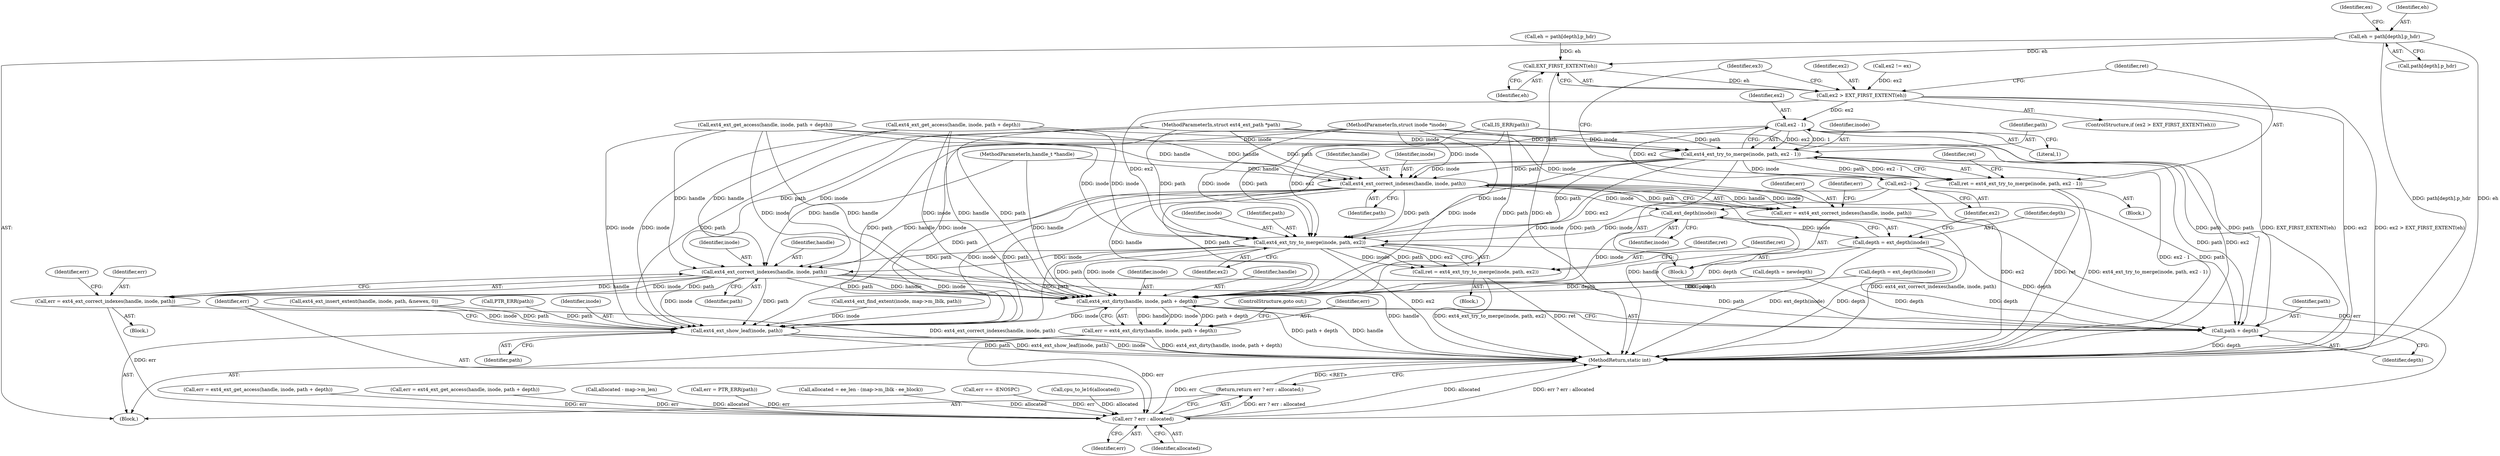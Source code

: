 digraph "1_linux_667eff35a1f56fa74ce98a0c7c29a40adc1ba4e3@array" {
"1000223" [label="(Call,eh = path[depth].p_hdr)"];
"1000849" [label="(Call,EXT_FIRST_EXTENT(eh))"];
"1000847" [label="(Call,ex2 > EXT_FIRST_EXTENT(eh))"];
"1000857" [label="(Call,ex2 - 1)"];
"1000854" [label="(Call,ext4_ext_try_to_merge(inode, path, ex2 - 1))"];
"1000852" [label="(Call,ret = ext4_ext_try_to_merge(inode, path, ex2 - 1))"];
"1000865" [label="(Call,ext4_ext_correct_indexes(handle, inode, path))"];
"1000863" [label="(Call,err = ext4_ext_correct_indexes(handle, inode, path))"];
"1000972" [label="(Call,err ? err : allocated)"];
"1000971" [label="(Return,return err ? err : allocated;)"];
"1000874" [label="(Call,ext_depth(inode))"];
"1000872" [label="(Call,depth = ext_depth(inode))"];
"1000902" [label="(Call,ext4_ext_dirty(handle, inode, path + depth))"];
"1000900" [label="(Call,err = ext4_ext_dirty(handle, inode, path + depth))"];
"1000968" [label="(Call,ext4_ext_show_leaf(inode, path))"];
"1000905" [label="(Call,path + depth)"];
"1000884" [label="(Call,ext4_ext_try_to_merge(inode, path, ex2))"];
"1000882" [label="(Call,ret = ext4_ext_try_to_merge(inode, path, ex2))"];
"1000893" [label="(Call,ext4_ext_correct_indexes(handle, inode, path))"];
"1000891" [label="(Call,err = ext4_ext_correct_indexes(handle, inode, path))"];
"1000876" [label="(Call,ex2--)"];
"1000708" [label="(Call,eh = path[depth].p_hdr)"];
"1000885" [label="(Identifier,inode)"];
"1000876" [label="(Call,ex2--)"];
"1000866" [label="(Identifier,handle)"];
"1000882" [label="(Call,ret = ext4_ext_try_to_merge(inode, path, ex2))"];
"1000852" [label="(Call,ret = ext4_ext_try_to_merge(inode, path, ex2 - 1))"];
"1000890" [label="(Block,)"];
"1000859" [label="(Literal,1)"];
"1000873" [label="(Identifier,depth)"];
"1000900" [label="(Call,err = ext4_ext_dirty(handle, inode, path + depth))"];
"1000693" [label="(Call,ext4_ext_find_extent(inode, map->m_lblk, path))"];
"1000219" [label="(Call,depth = ext_depth(inode))"];
"1000231" [label="(Identifier,ex)"];
"1000133" [label="(MethodParameterIn,struct inode *inode)"];
"1000867" [label="(Identifier,inode)"];
"1000865" [label="(Call,ext4_ext_correct_indexes(handle, inode, path))"];
"1000971" [label="(Return,return err ? err : allocated;)"];
"1000877" [label="(Identifier,ex2)"];
"1000864" [label="(Identifier,err)"];
"1000974" [label="(Identifier,err)"];
"1000906" [label="(Identifier,path)"];
"1000892" [label="(Identifier,err)"];
"1000850" [label="(Identifier,eh)"];
"1000132" [label="(MethodParameterIn,handle_t *handle)"];
"1000905" [label="(Call,path + depth)"];
"1000889" [label="(Identifier,ret)"];
"1000862" [label="(Block,)"];
"1000901" [label="(Identifier,err)"];
"1000855" [label="(Identifier,inode)"];
"1000883" [label="(Identifier,ret)"];
"1000891" [label="(Call,err = ext4_ext_correct_indexes(handle, inode, path))"];
"1000223" [label="(Call,eh = path[depth].p_hdr)"];
"1000847" [label="(Call,ex2 > EXT_FIRST_EXTENT(eh))"];
"1000135" [label="(MethodParameterIn,struct ext4_ext_path *path)"];
"1000294" [label="(Call,err = ext4_ext_get_access(handle, inode, path + depth))"];
"1000856" [label="(Identifier,path)"];
"1000881" [label="(Block,)"];
"1000875" [label="(Identifier,inode)"];
"1000880" [label="(Identifier,ex3)"];
"1000851" [label="(Block,)"];
"1000861" [label="(Identifier,ret)"];
"1000908" [label="(ControlStructure,goto out;)"];
"1000853" [label="(Identifier,ret)"];
"1000854" [label="(Call,ext4_ext_try_to_merge(inode, path, ex2 - 1))"];
"1000912" [label="(Call,ext4_ext_insert_extent(handle, inode, path, &newex, 0))"];
"1000730" [label="(Call,err = ext4_ext_get_access(handle, inode, path + depth))"];
"1000896" [label="(Identifier,path)"];
"1000874" [label="(Call,ext_depth(inode))"];
"1000904" [label="(Identifier,inode)"];
"1000907" [label="(Identifier,depth)"];
"1000898" [label="(Identifier,err)"];
"1000705" [label="(Call,PTR_ERR(path))"];
"1000846" [label="(ControlStructure,if (ex2 > EXT_FIRST_EXTENT(eh)))"];
"1000700" [label="(Call,IS_ERR(path))"];
"1000858" [label="(Identifier,ex2)"];
"1001006" [label="(MethodReturn,static int)"];
"1000884" [label="(Call,ext4_ext_try_to_merge(inode, path, ex2))"];
"1000902" [label="(Call,ext4_ext_dirty(handle, inode, path + depth))"];
"1000868" [label="(Identifier,path)"];
"1000848" [label="(Identifier,ex2)"];
"1000602" [label="(Call,allocated - map->m_len)"];
"1000968" [label="(Call,ext4_ext_show_leaf(inode, path))"];
"1000703" [label="(Call,err = PTR_ERR(path))"];
"1000296" [label="(Call,ext4_ext_get_access(handle, inode, path + depth))"];
"1000972" [label="(Call,err ? err : allocated)"];
"1000870" [label="(Identifier,err)"];
"1000857" [label="(Call,ex2 - 1)"];
"1000903" [label="(Identifier,handle)"];
"1000842" [label="(Call,ex2 != ex)"];
"1000136" [label="(Block,)"];
"1000863" [label="(Call,err = ext4_ext_correct_indexes(handle, inode, path))"];
"1000894" [label="(Identifier,handle)"];
"1000872" [label="(Call,depth = ext_depth(inode))"];
"1000975" [label="(Identifier,allocated)"];
"1000895" [label="(Identifier,inode)"];
"1000969" [label="(Identifier,inode)"];
"1000732" [label="(Call,ext4_ext_get_access(handle, inode, path + depth))"];
"1000886" [label="(Identifier,path)"];
"1000970" [label="(Identifier,path)"];
"1000225" [label="(Call,path[depth].p_hdr)"];
"1000686" [label="(Call,depth = newdepth)"];
"1000887" [label="(Identifier,ex2)"];
"1000247" [label="(Call,allocated = ee_len - (map->m_lblk - ee_block))"];
"1000849" [label="(Call,EXT_FIRST_EXTENT(eh))"];
"1000973" [label="(Identifier,err)"];
"1000224" [label="(Identifier,eh)"];
"1000893" [label="(Call,ext4_ext_correct_indexes(handle, inode, path))"];
"1000921" [label="(Call,err == -ENOSPC)"];
"1000839" [label="(Call,cpu_to_le16(allocated))"];
"1000223" -> "1000136"  [label="AST: "];
"1000223" -> "1000225"  [label="CFG: "];
"1000224" -> "1000223"  [label="AST: "];
"1000225" -> "1000223"  [label="AST: "];
"1000231" -> "1000223"  [label="CFG: "];
"1000223" -> "1001006"  [label="DDG: path[depth].p_hdr"];
"1000223" -> "1001006"  [label="DDG: eh"];
"1000223" -> "1000849"  [label="DDG: eh"];
"1000849" -> "1000847"  [label="AST: "];
"1000849" -> "1000850"  [label="CFG: "];
"1000850" -> "1000849"  [label="AST: "];
"1000847" -> "1000849"  [label="CFG: "];
"1000849" -> "1001006"  [label="DDG: eh"];
"1000849" -> "1000847"  [label="DDG: eh"];
"1000708" -> "1000849"  [label="DDG: eh"];
"1000847" -> "1000846"  [label="AST: "];
"1000848" -> "1000847"  [label="AST: "];
"1000853" -> "1000847"  [label="CFG: "];
"1000880" -> "1000847"  [label="CFG: "];
"1000847" -> "1001006"  [label="DDG: EXT_FIRST_EXTENT(eh)"];
"1000847" -> "1001006"  [label="DDG: ex2"];
"1000847" -> "1001006"  [label="DDG: ex2 > EXT_FIRST_EXTENT(eh)"];
"1000842" -> "1000847"  [label="DDG: ex2"];
"1000847" -> "1000857"  [label="DDG: ex2"];
"1000847" -> "1000884"  [label="DDG: ex2"];
"1000857" -> "1000854"  [label="AST: "];
"1000857" -> "1000859"  [label="CFG: "];
"1000858" -> "1000857"  [label="AST: "];
"1000859" -> "1000857"  [label="AST: "];
"1000854" -> "1000857"  [label="CFG: "];
"1000857" -> "1001006"  [label="DDG: ex2"];
"1000857" -> "1000854"  [label="DDG: ex2"];
"1000857" -> "1000854"  [label="DDG: 1"];
"1000857" -> "1000876"  [label="DDG: ex2"];
"1000857" -> "1000884"  [label="DDG: ex2"];
"1000854" -> "1000852"  [label="AST: "];
"1000855" -> "1000854"  [label="AST: "];
"1000856" -> "1000854"  [label="AST: "];
"1000852" -> "1000854"  [label="CFG: "];
"1000854" -> "1001006"  [label="DDG: ex2 - 1"];
"1000854" -> "1000852"  [label="DDG: inode"];
"1000854" -> "1000852"  [label="DDG: path"];
"1000854" -> "1000852"  [label="DDG: ex2 - 1"];
"1000296" -> "1000854"  [label="DDG: inode"];
"1000732" -> "1000854"  [label="DDG: inode"];
"1000133" -> "1000854"  [label="DDG: inode"];
"1000135" -> "1000854"  [label="DDG: path"];
"1000700" -> "1000854"  [label="DDG: path"];
"1000854" -> "1000865"  [label="DDG: inode"];
"1000854" -> "1000865"  [label="DDG: path"];
"1000854" -> "1000884"  [label="DDG: inode"];
"1000854" -> "1000884"  [label="DDG: path"];
"1000854" -> "1000902"  [label="DDG: inode"];
"1000854" -> "1000902"  [label="DDG: path"];
"1000854" -> "1000905"  [label="DDG: path"];
"1000854" -> "1000968"  [label="DDG: path"];
"1000852" -> "1000851"  [label="AST: "];
"1000853" -> "1000852"  [label="AST: "];
"1000861" -> "1000852"  [label="CFG: "];
"1000852" -> "1001006"  [label="DDG: ret"];
"1000852" -> "1001006"  [label="DDG: ext4_ext_try_to_merge(inode, path, ex2 - 1)"];
"1000865" -> "1000863"  [label="AST: "];
"1000865" -> "1000868"  [label="CFG: "];
"1000866" -> "1000865"  [label="AST: "];
"1000867" -> "1000865"  [label="AST: "];
"1000868" -> "1000865"  [label="AST: "];
"1000863" -> "1000865"  [label="CFG: "];
"1000865" -> "1001006"  [label="DDG: handle"];
"1000865" -> "1000863"  [label="DDG: handle"];
"1000865" -> "1000863"  [label="DDG: inode"];
"1000865" -> "1000863"  [label="DDG: path"];
"1000296" -> "1000865"  [label="DDG: handle"];
"1000732" -> "1000865"  [label="DDG: handle"];
"1000132" -> "1000865"  [label="DDG: handle"];
"1000133" -> "1000865"  [label="DDG: inode"];
"1000135" -> "1000865"  [label="DDG: path"];
"1000865" -> "1000874"  [label="DDG: inode"];
"1000865" -> "1000884"  [label="DDG: path"];
"1000865" -> "1000893"  [label="DDG: handle"];
"1000865" -> "1000902"  [label="DDG: handle"];
"1000865" -> "1000902"  [label="DDG: path"];
"1000865" -> "1000905"  [label="DDG: path"];
"1000865" -> "1000968"  [label="DDG: inode"];
"1000865" -> "1000968"  [label="DDG: path"];
"1000863" -> "1000862"  [label="AST: "];
"1000864" -> "1000863"  [label="AST: "];
"1000870" -> "1000863"  [label="CFG: "];
"1000863" -> "1001006"  [label="DDG: ext4_ext_correct_indexes(handle, inode, path)"];
"1000863" -> "1000972"  [label="DDG: err"];
"1000972" -> "1000971"  [label="AST: "];
"1000972" -> "1000974"  [label="CFG: "];
"1000972" -> "1000975"  [label="CFG: "];
"1000973" -> "1000972"  [label="AST: "];
"1000974" -> "1000972"  [label="AST: "];
"1000975" -> "1000972"  [label="AST: "];
"1000971" -> "1000972"  [label="CFG: "];
"1000972" -> "1001006"  [label="DDG: err ? err : allocated"];
"1000972" -> "1001006"  [label="DDG: err"];
"1000972" -> "1001006"  [label="DDG: allocated"];
"1000972" -> "1000971"  [label="DDG: err ? err : allocated"];
"1000891" -> "1000972"  [label="DDG: err"];
"1000730" -> "1000972"  [label="DDG: err"];
"1000294" -> "1000972"  [label="DDG: err"];
"1000703" -> "1000972"  [label="DDG: err"];
"1000921" -> "1000972"  [label="DDG: err"];
"1000900" -> "1000972"  [label="DDG: err"];
"1000247" -> "1000972"  [label="DDG: allocated"];
"1000602" -> "1000972"  [label="DDG: allocated"];
"1000839" -> "1000972"  [label="DDG: allocated"];
"1000971" -> "1000136"  [label="AST: "];
"1001006" -> "1000971"  [label="CFG: "];
"1000971" -> "1001006"  [label="DDG: <RET>"];
"1000874" -> "1000872"  [label="AST: "];
"1000874" -> "1000875"  [label="CFG: "];
"1000875" -> "1000874"  [label="AST: "];
"1000872" -> "1000874"  [label="CFG: "];
"1000874" -> "1000872"  [label="DDG: inode"];
"1000133" -> "1000874"  [label="DDG: inode"];
"1000874" -> "1000884"  [label="DDG: inode"];
"1000874" -> "1000902"  [label="DDG: inode"];
"1000872" -> "1000862"  [label="AST: "];
"1000873" -> "1000872"  [label="AST: "];
"1000877" -> "1000872"  [label="CFG: "];
"1000872" -> "1001006"  [label="DDG: ext_depth(inode)"];
"1000872" -> "1001006"  [label="DDG: depth"];
"1000872" -> "1000902"  [label="DDG: depth"];
"1000872" -> "1000905"  [label="DDG: depth"];
"1000902" -> "1000900"  [label="AST: "];
"1000902" -> "1000905"  [label="CFG: "];
"1000903" -> "1000902"  [label="AST: "];
"1000904" -> "1000902"  [label="AST: "];
"1000905" -> "1000902"  [label="AST: "];
"1000900" -> "1000902"  [label="CFG: "];
"1000902" -> "1001006"  [label="DDG: path + depth"];
"1000902" -> "1001006"  [label="DDG: handle"];
"1000902" -> "1000900"  [label="DDG: handle"];
"1000902" -> "1000900"  [label="DDG: inode"];
"1000902" -> "1000900"  [label="DDG: path + depth"];
"1000893" -> "1000902"  [label="DDG: handle"];
"1000893" -> "1000902"  [label="DDG: inode"];
"1000893" -> "1000902"  [label="DDG: path"];
"1000296" -> "1000902"  [label="DDG: handle"];
"1000296" -> "1000902"  [label="DDG: inode"];
"1000732" -> "1000902"  [label="DDG: handle"];
"1000732" -> "1000902"  [label="DDG: inode"];
"1000132" -> "1000902"  [label="DDG: handle"];
"1000884" -> "1000902"  [label="DDG: inode"];
"1000884" -> "1000902"  [label="DDG: path"];
"1000133" -> "1000902"  [label="DDG: inode"];
"1000135" -> "1000902"  [label="DDG: path"];
"1000700" -> "1000902"  [label="DDG: path"];
"1000219" -> "1000902"  [label="DDG: depth"];
"1000686" -> "1000902"  [label="DDG: depth"];
"1000902" -> "1000968"  [label="DDG: inode"];
"1000900" -> "1000136"  [label="AST: "];
"1000901" -> "1000900"  [label="AST: "];
"1000908" -> "1000900"  [label="CFG: "];
"1000900" -> "1001006"  [label="DDG: ext4_ext_dirty(handle, inode, path + depth)"];
"1000968" -> "1000136"  [label="AST: "];
"1000968" -> "1000970"  [label="CFG: "];
"1000969" -> "1000968"  [label="AST: "];
"1000970" -> "1000968"  [label="AST: "];
"1000973" -> "1000968"  [label="CFG: "];
"1000968" -> "1001006"  [label="DDG: inode"];
"1000968" -> "1001006"  [label="DDG: path"];
"1000968" -> "1001006"  [label="DDG: ext4_ext_show_leaf(inode, path)"];
"1000296" -> "1000968"  [label="DDG: inode"];
"1000732" -> "1000968"  [label="DDG: inode"];
"1000893" -> "1000968"  [label="DDG: inode"];
"1000893" -> "1000968"  [label="DDG: path"];
"1000693" -> "1000968"  [label="DDG: inode"];
"1000912" -> "1000968"  [label="DDG: inode"];
"1000912" -> "1000968"  [label="DDG: path"];
"1000133" -> "1000968"  [label="DDG: inode"];
"1000705" -> "1000968"  [label="DDG: path"];
"1000135" -> "1000968"  [label="DDG: path"];
"1000884" -> "1000968"  [label="DDG: path"];
"1000700" -> "1000968"  [label="DDG: path"];
"1000905" -> "1000907"  [label="CFG: "];
"1000906" -> "1000905"  [label="AST: "];
"1000907" -> "1000905"  [label="AST: "];
"1000905" -> "1001006"  [label="DDG: depth"];
"1000884" -> "1000905"  [label="DDG: path"];
"1000893" -> "1000905"  [label="DDG: path"];
"1000135" -> "1000905"  [label="DDG: path"];
"1000700" -> "1000905"  [label="DDG: path"];
"1000219" -> "1000905"  [label="DDG: depth"];
"1000686" -> "1000905"  [label="DDG: depth"];
"1000884" -> "1000882"  [label="AST: "];
"1000884" -> "1000887"  [label="CFG: "];
"1000885" -> "1000884"  [label="AST: "];
"1000886" -> "1000884"  [label="AST: "];
"1000887" -> "1000884"  [label="AST: "];
"1000882" -> "1000884"  [label="CFG: "];
"1000884" -> "1001006"  [label="DDG: ex2"];
"1000884" -> "1000882"  [label="DDG: inode"];
"1000884" -> "1000882"  [label="DDG: path"];
"1000884" -> "1000882"  [label="DDG: ex2"];
"1000296" -> "1000884"  [label="DDG: inode"];
"1000732" -> "1000884"  [label="DDG: inode"];
"1000133" -> "1000884"  [label="DDG: inode"];
"1000135" -> "1000884"  [label="DDG: path"];
"1000700" -> "1000884"  [label="DDG: path"];
"1000876" -> "1000884"  [label="DDG: ex2"];
"1000884" -> "1000893"  [label="DDG: inode"];
"1000884" -> "1000893"  [label="DDG: path"];
"1000882" -> "1000881"  [label="AST: "];
"1000883" -> "1000882"  [label="AST: "];
"1000889" -> "1000882"  [label="CFG: "];
"1000882" -> "1001006"  [label="DDG: ret"];
"1000882" -> "1001006"  [label="DDG: ext4_ext_try_to_merge(inode, path, ex2)"];
"1000893" -> "1000891"  [label="AST: "];
"1000893" -> "1000896"  [label="CFG: "];
"1000894" -> "1000893"  [label="AST: "];
"1000895" -> "1000893"  [label="AST: "];
"1000896" -> "1000893"  [label="AST: "];
"1000891" -> "1000893"  [label="CFG: "];
"1000893" -> "1001006"  [label="DDG: handle"];
"1000893" -> "1000891"  [label="DDG: handle"];
"1000893" -> "1000891"  [label="DDG: inode"];
"1000893" -> "1000891"  [label="DDG: path"];
"1000296" -> "1000893"  [label="DDG: handle"];
"1000732" -> "1000893"  [label="DDG: handle"];
"1000132" -> "1000893"  [label="DDG: handle"];
"1000133" -> "1000893"  [label="DDG: inode"];
"1000135" -> "1000893"  [label="DDG: path"];
"1000891" -> "1000890"  [label="AST: "];
"1000892" -> "1000891"  [label="AST: "];
"1000898" -> "1000891"  [label="CFG: "];
"1000891" -> "1001006"  [label="DDG: ext4_ext_correct_indexes(handle, inode, path)"];
"1000876" -> "1000862"  [label="AST: "];
"1000876" -> "1000877"  [label="CFG: "];
"1000877" -> "1000876"  [label="AST: "];
"1000880" -> "1000876"  [label="CFG: "];
"1000876" -> "1001006"  [label="DDG: ex2"];
}
